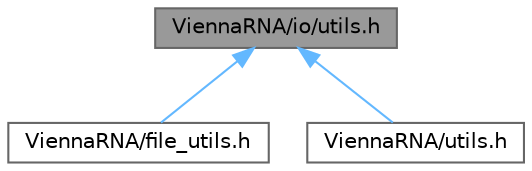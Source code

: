 digraph "ViennaRNA/io/utils.h"
{
 // INTERACTIVE_SVG=YES
 // LATEX_PDF_SIZE
  bgcolor="transparent";
  edge [fontname=Helvetica,fontsize=10,labelfontname=Helvetica,labelfontsize=10];
  node [fontname=Helvetica,fontsize=10,shape=box,height=0.2,width=0.4];
  Node1 [label="ViennaRNA/io/utils.h",height=0.2,width=0.4,color="gray40", fillcolor="grey60", style="filled", fontcolor="black",tooltip="Several utilities for file handling."];
  Node1 -> Node2 [dir="back",color="steelblue1",style="solid"];
  Node2 [label="ViennaRNA/file_utils.h",height=0.2,width=0.4,color="grey40", fillcolor="white", style="filled",URL="$file__utils_8h.html",tooltip="Use ViennaRNA/io/utils.h instead."];
  Node1 -> Node3 [dir="back",color="steelblue1",style="solid"];
  Node3 [label="ViennaRNA/utils.h",height=0.2,width=0.4,color="grey40", fillcolor="white", style="filled",URL="$utils_8h.html",tooltip="Use ViennaRNA/utils/basic.h instead."];
}
